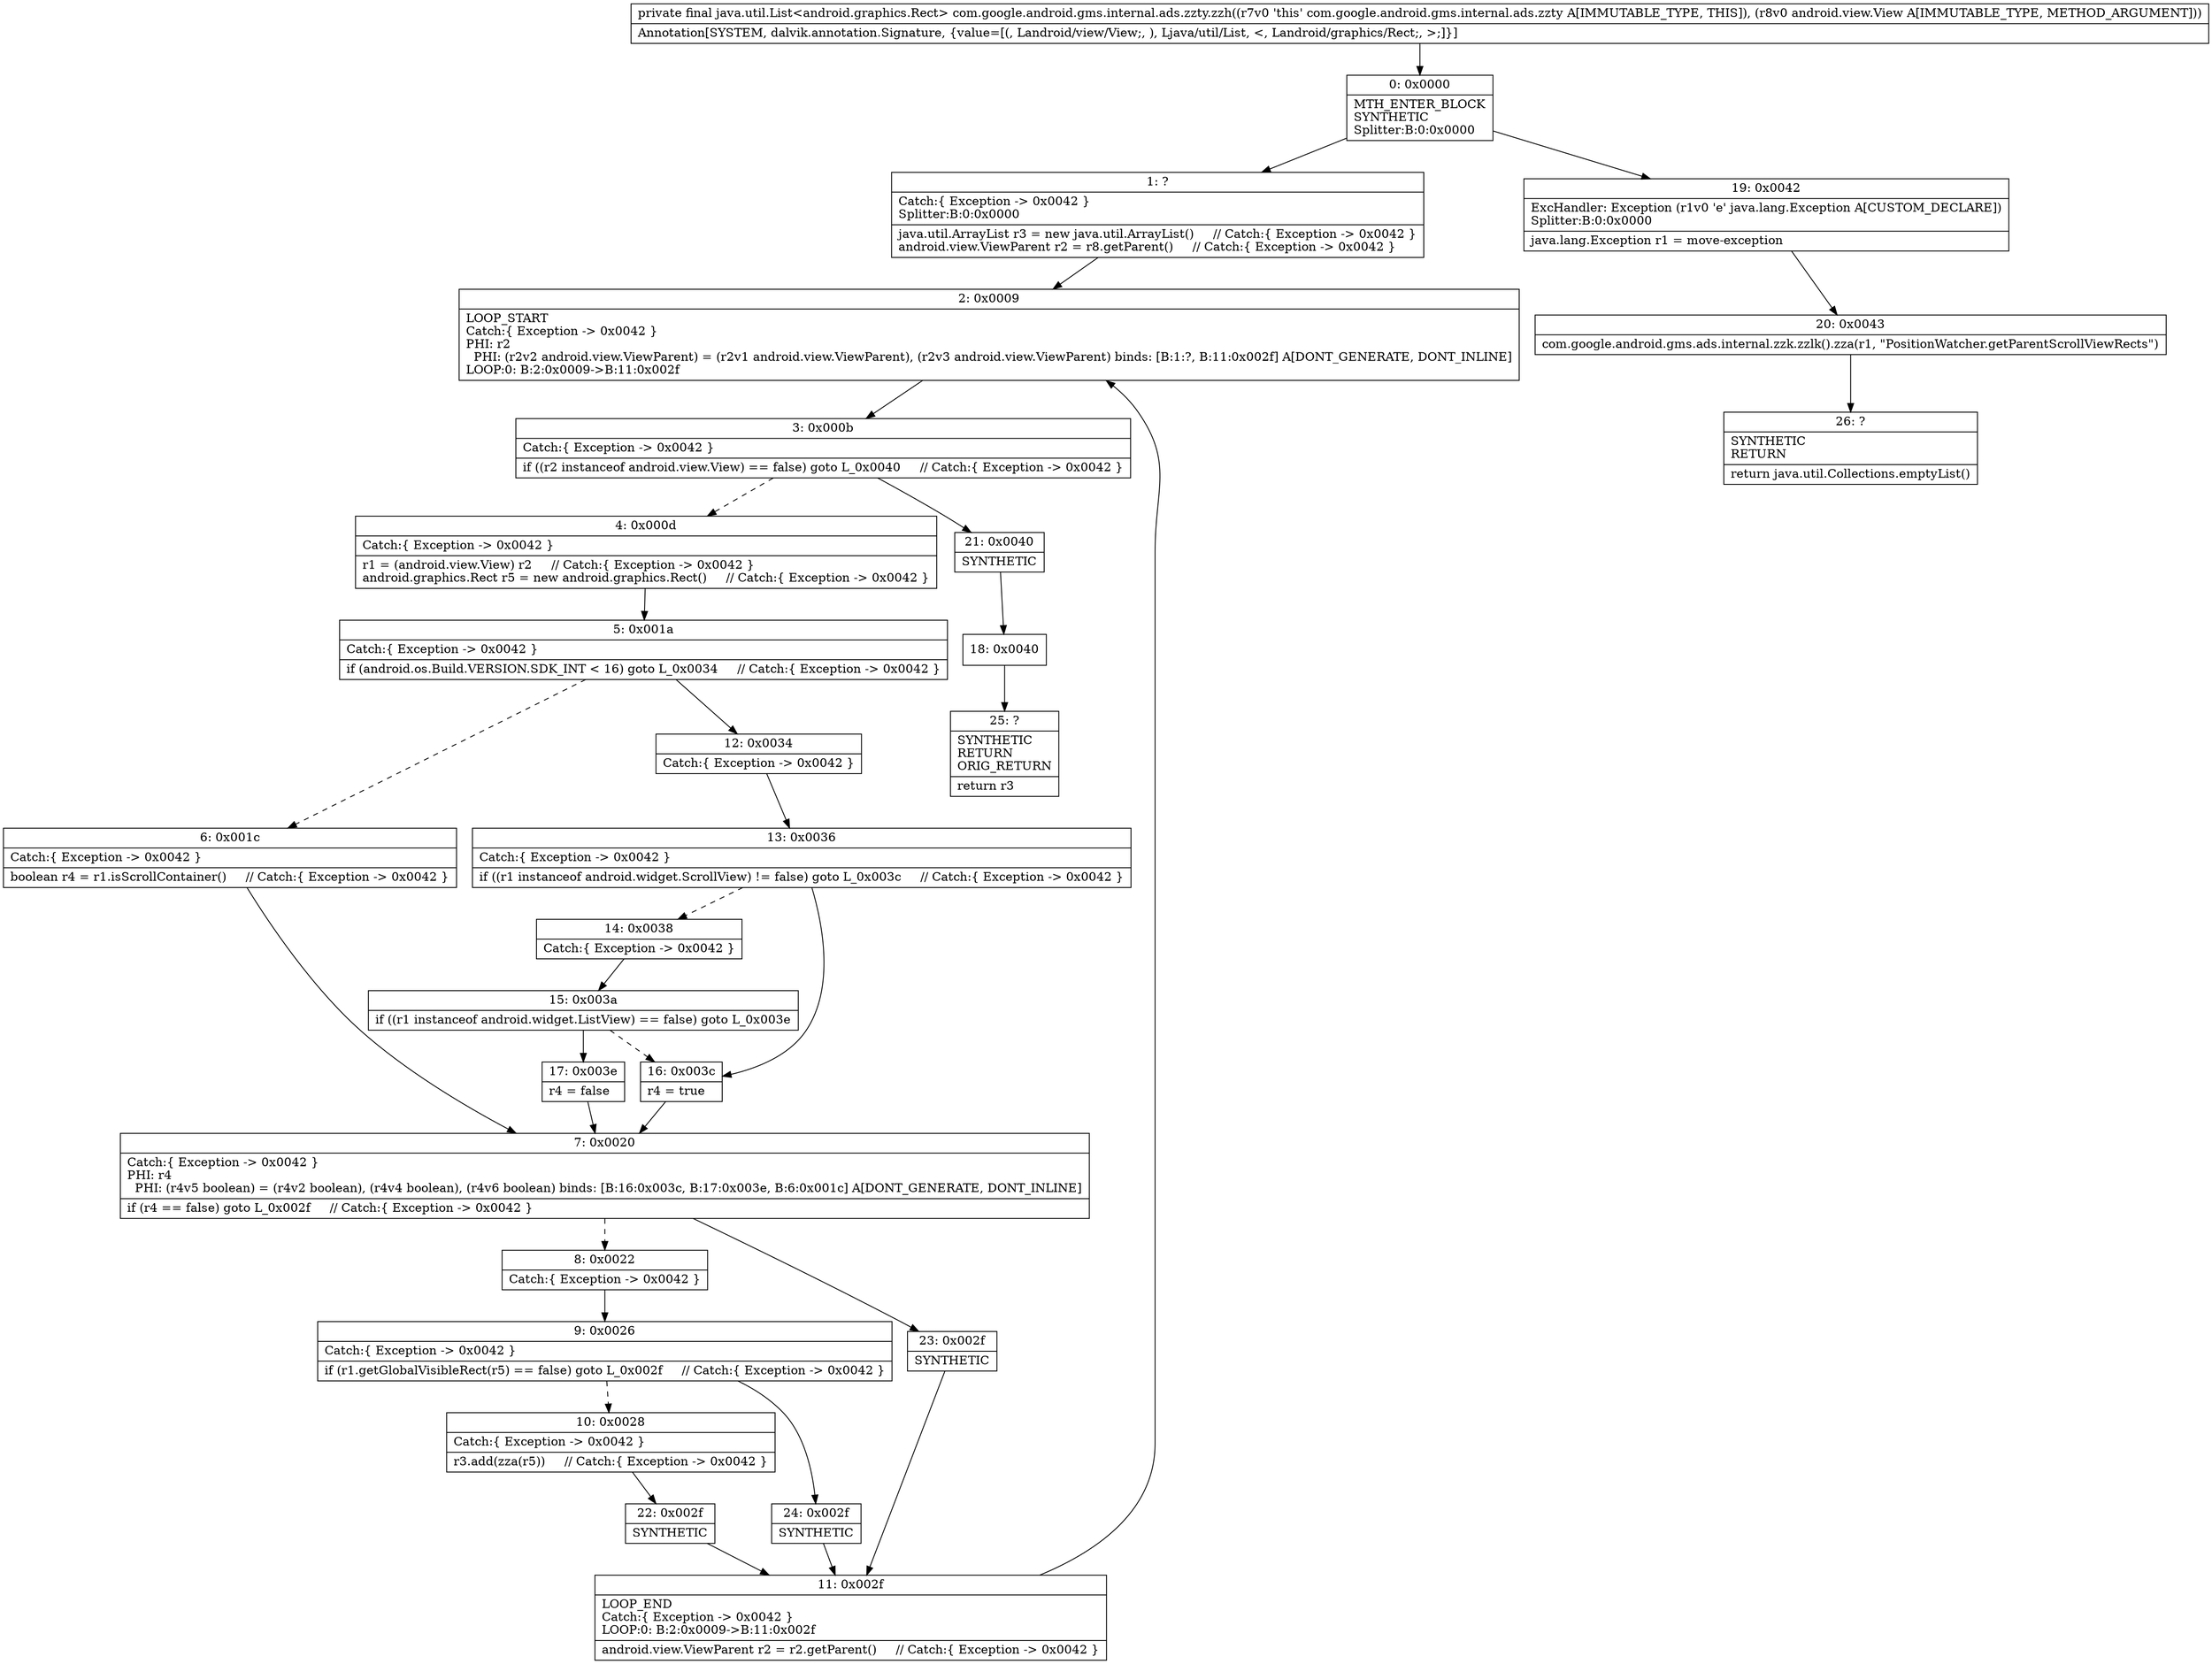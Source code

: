 digraph "CFG forcom.google.android.gms.internal.ads.zzty.zzh(Landroid\/view\/View;)Ljava\/util\/List;" {
Node_0 [shape=record,label="{0\:\ 0x0000|MTH_ENTER_BLOCK\lSYNTHETIC\lSplitter:B:0:0x0000\l}"];
Node_1 [shape=record,label="{1\:\ ?|Catch:\{ Exception \-\> 0x0042 \}\lSplitter:B:0:0x0000\l|java.util.ArrayList r3 = new java.util.ArrayList()     \/\/ Catch:\{ Exception \-\> 0x0042 \}\landroid.view.ViewParent r2 = r8.getParent()     \/\/ Catch:\{ Exception \-\> 0x0042 \}\l}"];
Node_2 [shape=record,label="{2\:\ 0x0009|LOOP_START\lCatch:\{ Exception \-\> 0x0042 \}\lPHI: r2 \l  PHI: (r2v2 android.view.ViewParent) = (r2v1 android.view.ViewParent), (r2v3 android.view.ViewParent) binds: [B:1:?, B:11:0x002f] A[DONT_GENERATE, DONT_INLINE]\lLOOP:0: B:2:0x0009\-\>B:11:0x002f\l}"];
Node_3 [shape=record,label="{3\:\ 0x000b|Catch:\{ Exception \-\> 0x0042 \}\l|if ((r2 instanceof android.view.View) == false) goto L_0x0040     \/\/ Catch:\{ Exception \-\> 0x0042 \}\l}"];
Node_4 [shape=record,label="{4\:\ 0x000d|Catch:\{ Exception \-\> 0x0042 \}\l|r1 = (android.view.View) r2     \/\/ Catch:\{ Exception \-\> 0x0042 \}\landroid.graphics.Rect r5 = new android.graphics.Rect()     \/\/ Catch:\{ Exception \-\> 0x0042 \}\l}"];
Node_5 [shape=record,label="{5\:\ 0x001a|Catch:\{ Exception \-\> 0x0042 \}\l|if (android.os.Build.VERSION.SDK_INT \< 16) goto L_0x0034     \/\/ Catch:\{ Exception \-\> 0x0042 \}\l}"];
Node_6 [shape=record,label="{6\:\ 0x001c|Catch:\{ Exception \-\> 0x0042 \}\l|boolean r4 = r1.isScrollContainer()     \/\/ Catch:\{ Exception \-\> 0x0042 \}\l}"];
Node_7 [shape=record,label="{7\:\ 0x0020|Catch:\{ Exception \-\> 0x0042 \}\lPHI: r4 \l  PHI: (r4v5 boolean) = (r4v2 boolean), (r4v4 boolean), (r4v6 boolean) binds: [B:16:0x003c, B:17:0x003e, B:6:0x001c] A[DONT_GENERATE, DONT_INLINE]\l|if (r4 == false) goto L_0x002f     \/\/ Catch:\{ Exception \-\> 0x0042 \}\l}"];
Node_8 [shape=record,label="{8\:\ 0x0022|Catch:\{ Exception \-\> 0x0042 \}\l}"];
Node_9 [shape=record,label="{9\:\ 0x0026|Catch:\{ Exception \-\> 0x0042 \}\l|if (r1.getGlobalVisibleRect(r5) == false) goto L_0x002f     \/\/ Catch:\{ Exception \-\> 0x0042 \}\l}"];
Node_10 [shape=record,label="{10\:\ 0x0028|Catch:\{ Exception \-\> 0x0042 \}\l|r3.add(zza(r5))     \/\/ Catch:\{ Exception \-\> 0x0042 \}\l}"];
Node_11 [shape=record,label="{11\:\ 0x002f|LOOP_END\lCatch:\{ Exception \-\> 0x0042 \}\lLOOP:0: B:2:0x0009\-\>B:11:0x002f\l|android.view.ViewParent r2 = r2.getParent()     \/\/ Catch:\{ Exception \-\> 0x0042 \}\l}"];
Node_12 [shape=record,label="{12\:\ 0x0034|Catch:\{ Exception \-\> 0x0042 \}\l}"];
Node_13 [shape=record,label="{13\:\ 0x0036|Catch:\{ Exception \-\> 0x0042 \}\l|if ((r1 instanceof android.widget.ScrollView) != false) goto L_0x003c     \/\/ Catch:\{ Exception \-\> 0x0042 \}\l}"];
Node_14 [shape=record,label="{14\:\ 0x0038|Catch:\{ Exception \-\> 0x0042 \}\l}"];
Node_15 [shape=record,label="{15\:\ 0x003a|if ((r1 instanceof android.widget.ListView) == false) goto L_0x003e\l}"];
Node_16 [shape=record,label="{16\:\ 0x003c|r4 = true\l}"];
Node_17 [shape=record,label="{17\:\ 0x003e|r4 = false\l}"];
Node_18 [shape=record,label="{18\:\ 0x0040}"];
Node_19 [shape=record,label="{19\:\ 0x0042|ExcHandler: Exception (r1v0 'e' java.lang.Exception A[CUSTOM_DECLARE])\lSplitter:B:0:0x0000\l|java.lang.Exception r1 = move\-exception\l}"];
Node_20 [shape=record,label="{20\:\ 0x0043|com.google.android.gms.ads.internal.zzk.zzlk().zza(r1, \"PositionWatcher.getParentScrollViewRects\")\l}"];
Node_21 [shape=record,label="{21\:\ 0x0040|SYNTHETIC\l}"];
Node_22 [shape=record,label="{22\:\ 0x002f|SYNTHETIC\l}"];
Node_23 [shape=record,label="{23\:\ 0x002f|SYNTHETIC\l}"];
Node_24 [shape=record,label="{24\:\ 0x002f|SYNTHETIC\l}"];
Node_25 [shape=record,label="{25\:\ ?|SYNTHETIC\lRETURN\lORIG_RETURN\l|return r3\l}"];
Node_26 [shape=record,label="{26\:\ ?|SYNTHETIC\lRETURN\l|return java.util.Collections.emptyList()\l}"];
MethodNode[shape=record,label="{private final java.util.List\<android.graphics.Rect\> com.google.android.gms.internal.ads.zzty.zzh((r7v0 'this' com.google.android.gms.internal.ads.zzty A[IMMUTABLE_TYPE, THIS]), (r8v0 android.view.View A[IMMUTABLE_TYPE, METHOD_ARGUMENT]))  | Annotation[SYSTEM, dalvik.annotation.Signature, \{value=[(, Landroid\/view\/View;, ), Ljava\/util\/List, \<, Landroid\/graphics\/Rect;, \>;]\}]\l}"];
MethodNode -> Node_0;
Node_0 -> Node_1;
Node_0 -> Node_19;
Node_1 -> Node_2;
Node_2 -> Node_3;
Node_3 -> Node_4[style=dashed];
Node_3 -> Node_21;
Node_4 -> Node_5;
Node_5 -> Node_6[style=dashed];
Node_5 -> Node_12;
Node_6 -> Node_7;
Node_7 -> Node_8[style=dashed];
Node_7 -> Node_23;
Node_8 -> Node_9;
Node_9 -> Node_10[style=dashed];
Node_9 -> Node_24;
Node_10 -> Node_22;
Node_11 -> Node_2;
Node_12 -> Node_13;
Node_13 -> Node_14[style=dashed];
Node_13 -> Node_16;
Node_14 -> Node_15;
Node_15 -> Node_16[style=dashed];
Node_15 -> Node_17;
Node_16 -> Node_7;
Node_17 -> Node_7;
Node_18 -> Node_25;
Node_19 -> Node_20;
Node_20 -> Node_26;
Node_21 -> Node_18;
Node_22 -> Node_11;
Node_23 -> Node_11;
Node_24 -> Node_11;
}

